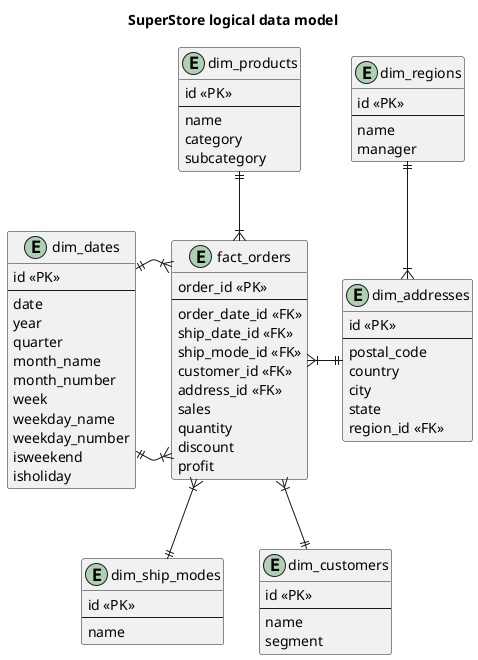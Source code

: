 @startuml
title:SuperStore logical data model

entity fact_orders {
    order_id <<PK>>
    --
    order_date_id <<FK>>
    ship_date_id <<FK>>
    ship_mode_id <<FK>>
    customer_id <<FK>>
    address_id <<FK>>
    sales 
    quantity
    discount
    profit    
}

entity dim_regions {
    id <<PK>>
    --
    name
    manager
}

entity dim_products {
    id <<PK>>
    --
    name
    category
    subcategory
}

entity dim_ship_modes {
    id <<PK>>
    --
    name
}

entity dim_customers {
    id <<PK>>
    --
    name
    segment
}

entity dim_addresses {
    id <<PK>>
    --
    postal_code
    country
    city
    state
    region_id <<FK>>
}

entity dim_dates {
    id <<PK>>
    --
    date
    year
    quarter
    month_name
    month_number
    week
    weekday_name
    weekday_number
    isweekend
    isholiday
}


dim_addresses}|-up-||dim_regions
fact_orders}|--||dim_customers
fact_orders}|-right-||dim_addresses
fact_orders}|-up-||dim_products
fact_orders}|-left-||dim_dates
fact_orders}|-left-||dim_dates
fact_orders}|--||dim_ship_modes


@enduml